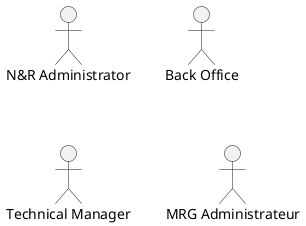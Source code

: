 {
  "sha1": "5j0kl6vu4hnh5v56txqyag7z1xx33o",
  "insertion": {
    "when": "2024-05-30T20:48:20.750Z",
    "user": "plantuml@gmail.com"
  }
}
@startuml

:N&R Administrator:
:Back Office:
:Technical Manager:
:MRG Administrateur:

@enduml

